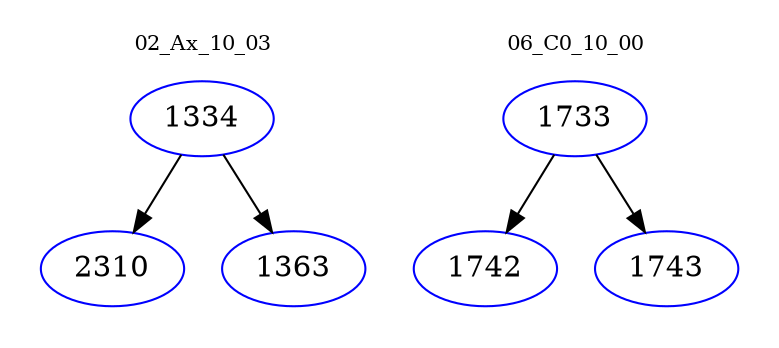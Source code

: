 digraph{
subgraph cluster_0 {
color = white
label = "02_Ax_10_03";
fontsize=10;
T0_1334 [label="1334", color="blue"]
T0_1334 -> T0_2310 [color="black"]
T0_2310 [label="2310", color="blue"]
T0_1334 -> T0_1363 [color="black"]
T0_1363 [label="1363", color="blue"]
}
subgraph cluster_1 {
color = white
label = "06_C0_10_00";
fontsize=10;
T1_1733 [label="1733", color="blue"]
T1_1733 -> T1_1742 [color="black"]
T1_1742 [label="1742", color="blue"]
T1_1733 -> T1_1743 [color="black"]
T1_1743 [label="1743", color="blue"]
}
}
